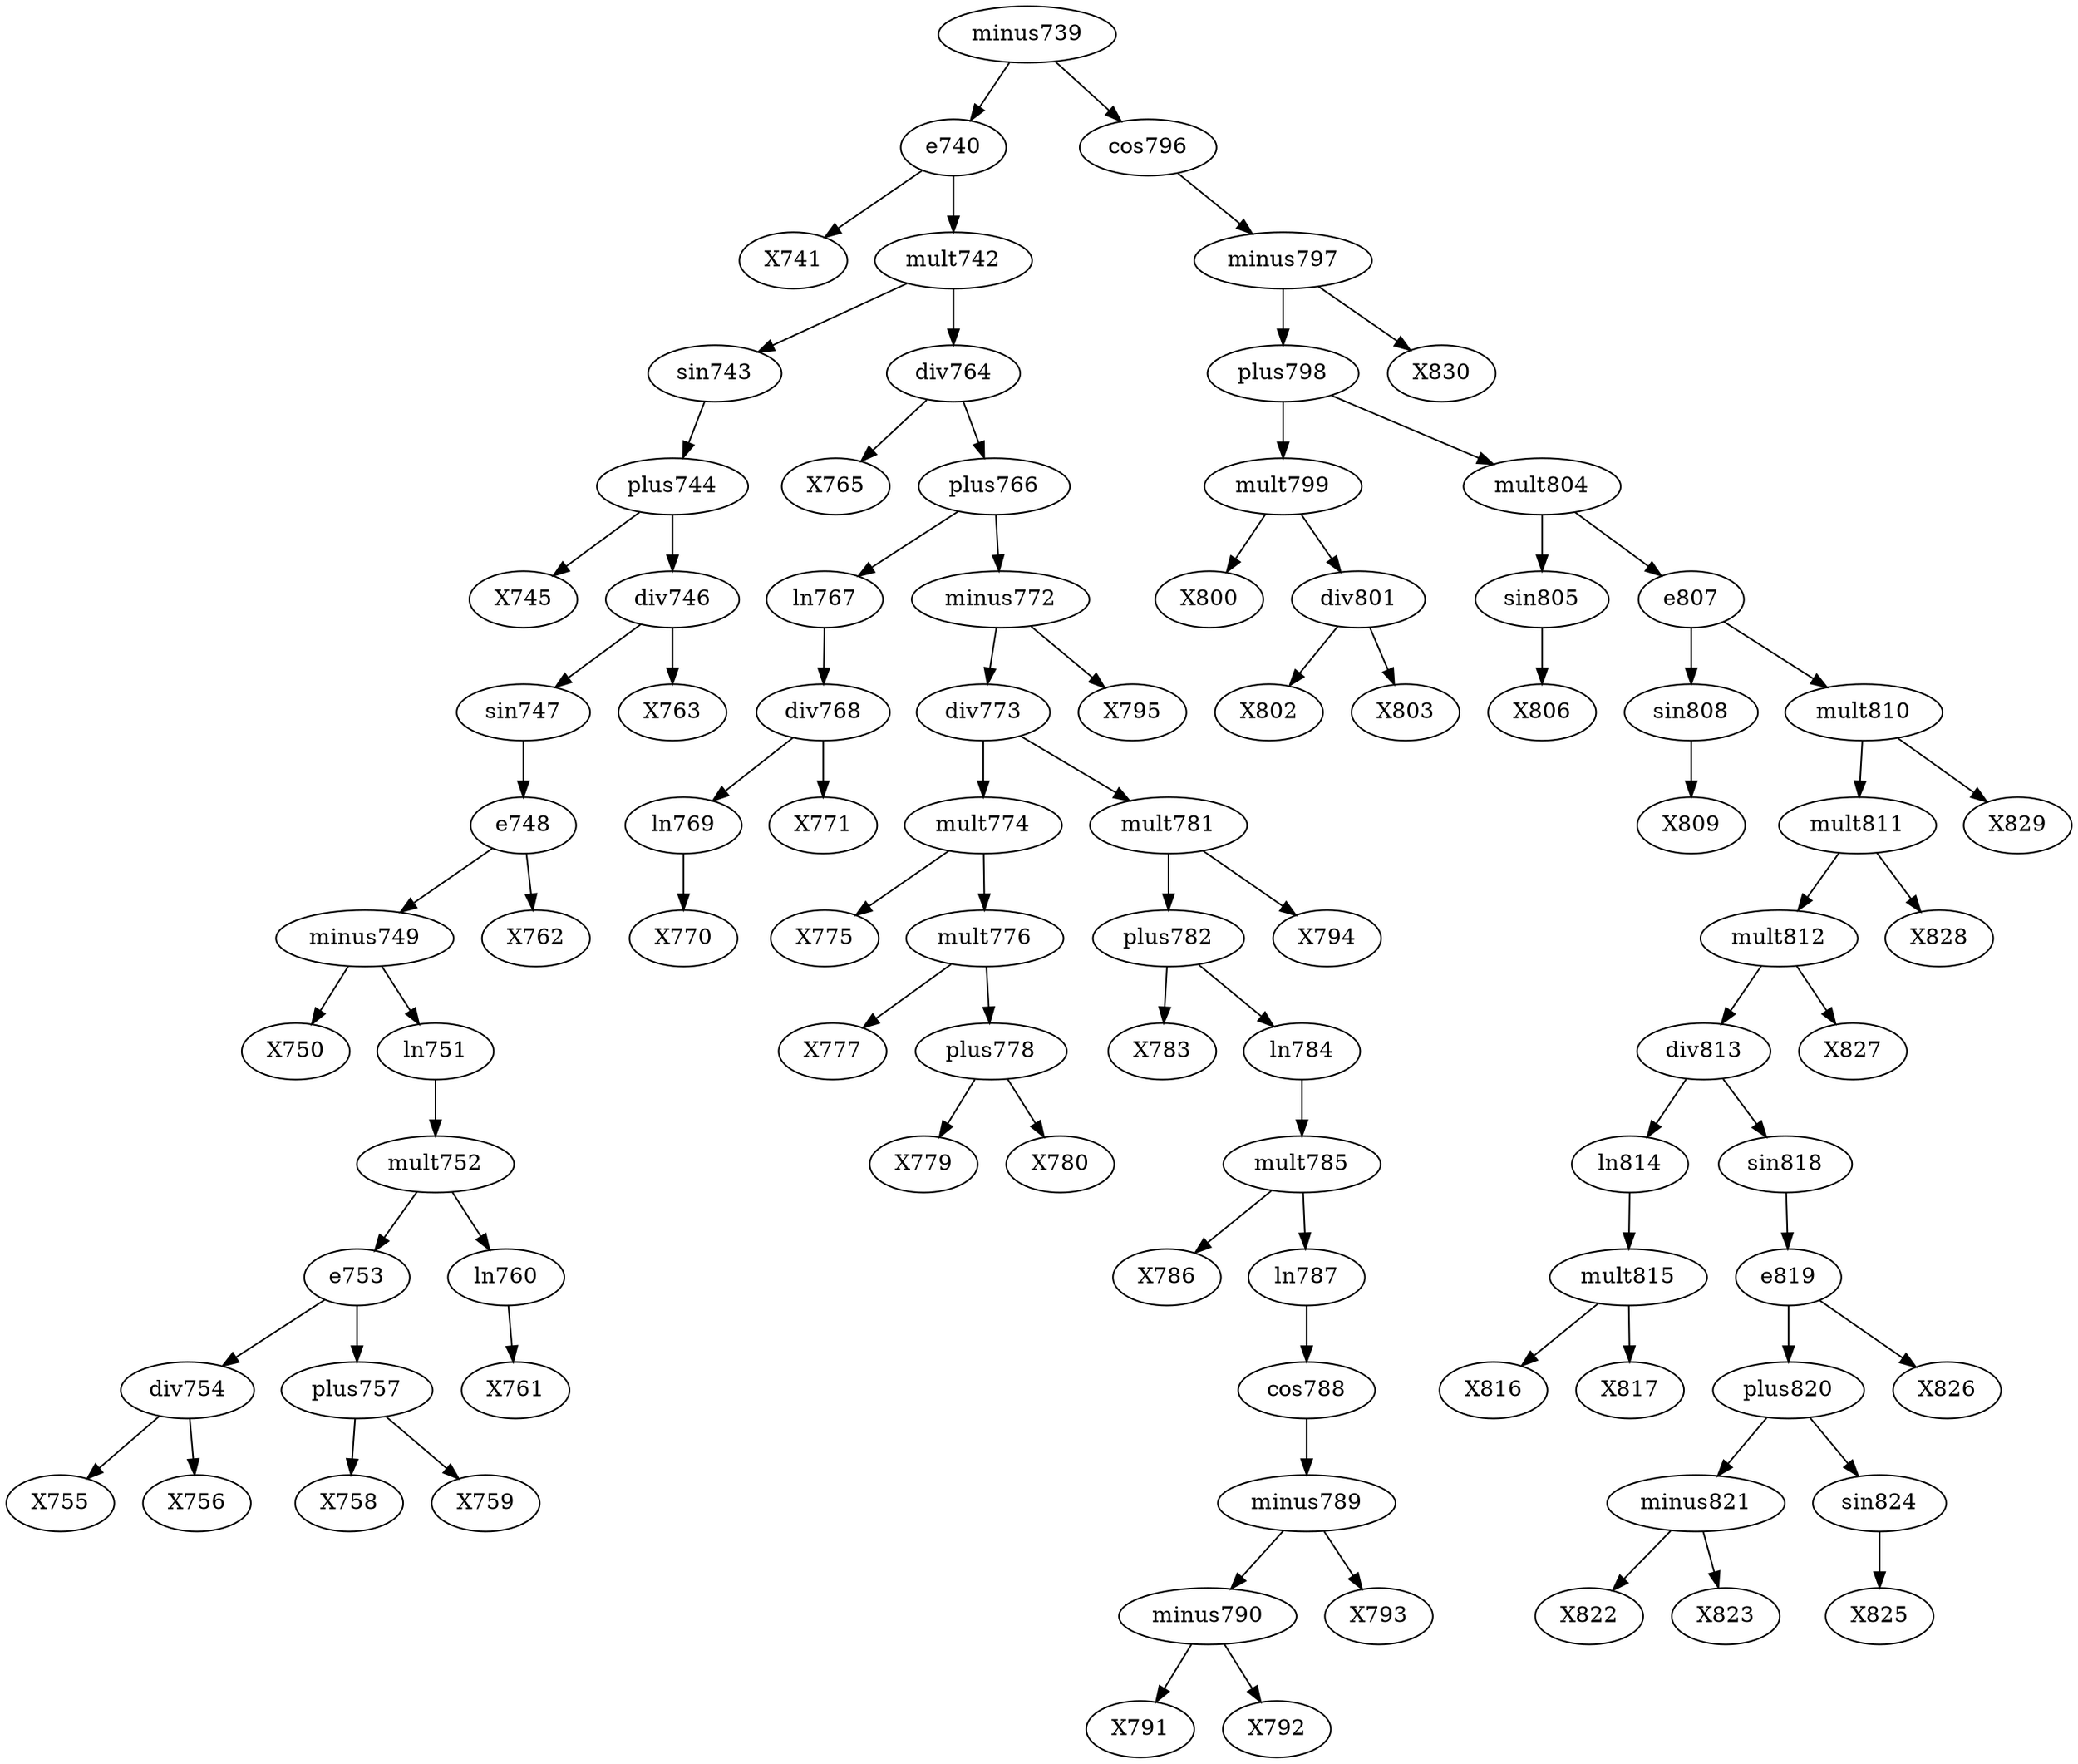digraph T {
	e740 -> X741
	plus744 -> X745
	minus749 -> X750
	div754 -> X755
	div754 -> X756
	e753 -> div754
	plus757 -> X758
	plus757 -> X759
	e753 -> plus757
	mult752 -> e753
	ln760 -> X761
	mult752 -> ln760
	ln751 -> mult752
	minus749 -> ln751
	e748 -> minus749
	e748 -> X762
	sin747 -> e748
	div746 -> sin747
	div746 -> X763
	plus744 -> div746
	sin743 -> plus744
	mult742 -> sin743
	div764 -> X765
	ln769 -> X770
	div768 -> ln769
	div768 -> X771
	ln767 -> div768
	plus766 -> ln767
	mult774 -> X775
	mult776 -> X777
	plus778 -> X779
	plus778 -> X780
	mult776 -> plus778
	mult774 -> mult776
	div773 -> mult774
	plus782 -> X783
	mult785 -> X786
	minus790 -> X791
	minus790 -> X792
	minus789 -> minus790
	minus789 -> X793
	cos788 -> minus789
	ln787 -> cos788
	mult785 -> ln787
	ln784 -> mult785
	plus782 -> ln784
	mult781 -> plus782
	mult781 -> X794
	div773 -> mult781
	minus772 -> div773
	minus772 -> X795
	plus766 -> minus772
	div764 -> plus766
	mult742 -> div764
	e740 -> mult742
	minus739 -> e740
	mult799 -> X800
	div801 -> X802
	div801 -> X803
	mult799 -> div801
	plus798 -> mult799
	sin805 -> X806
	mult804 -> sin805
	sin808 -> X809
	e807 -> sin808
	mult815 -> X816
	mult815 -> X817
	ln814 -> mult815
	div813 -> ln814
	minus821 -> X822
	minus821 -> X823
	plus820 -> minus821
	sin824 -> X825
	plus820 -> sin824
	e819 -> plus820
	e819 -> X826
	sin818 -> e819
	div813 -> sin818
	mult812 -> div813
	mult812 -> X827
	mult811 -> mult812
	mult811 -> X828
	mult810 -> mult811
	mult810 -> X829
	e807 -> mult810
	mult804 -> e807
	plus798 -> mult804
	minus797 -> plus798
	minus797 -> X830
	cos796 -> minus797
	minus739 -> cos796
}
